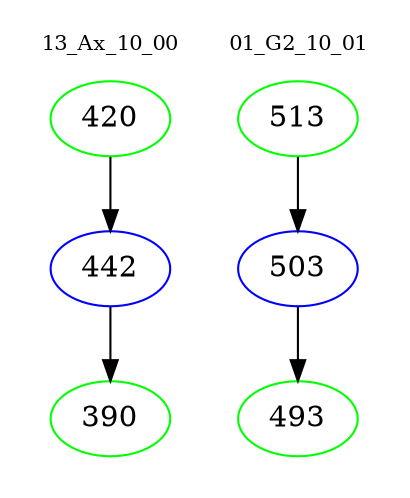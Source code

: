 digraph{
subgraph cluster_0 {
color = white
label = "13_Ax_10_00";
fontsize=10;
T0_420 [label="420", color="green"]
T0_420 -> T0_442 [color="black"]
T0_442 [label="442", color="blue"]
T0_442 -> T0_390 [color="black"]
T0_390 [label="390", color="green"]
}
subgraph cluster_1 {
color = white
label = "01_G2_10_01";
fontsize=10;
T1_513 [label="513", color="green"]
T1_513 -> T1_503 [color="black"]
T1_503 [label="503", color="blue"]
T1_503 -> T1_493 [color="black"]
T1_493 [label="493", color="green"]
}
}
